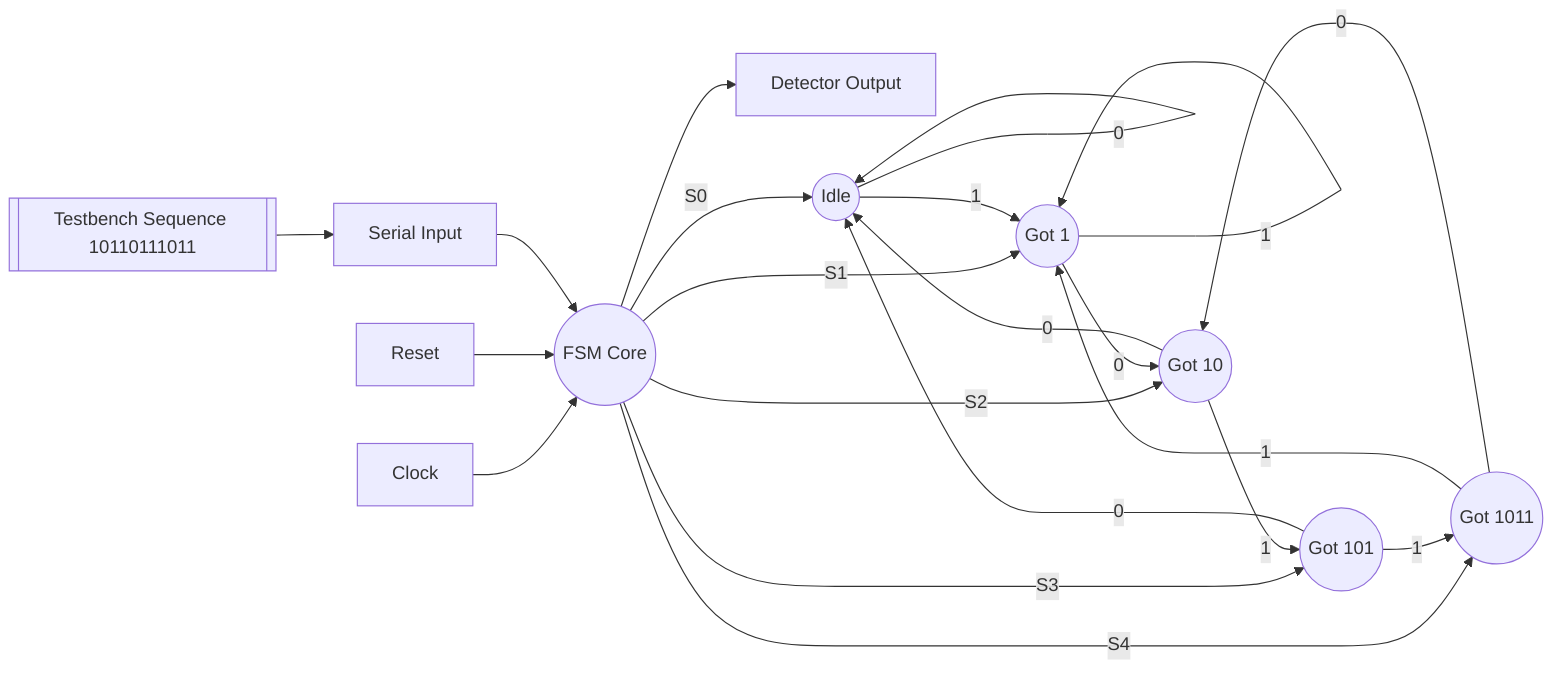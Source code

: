 graph LR
    CLK[Clock] --> FSM((FSM Core))
    RST[Reset] --> FSM
    SI[Serial Input] --> FSM
    FSM --> DET[Detector Output]
    
    TB1[[Testbench Sequence 10110111011]] --> SI
    
    FSM -->|S0| S0((Idle))
    FSM -->|S1| S1((Got 1))
    FSM -->|S2| S2((Got 10))
    FSM -->|S3| S3((Got 101))
    FSM -->|S4| S4((Got 1011))
    
    S0 -->|1| S1
    S0 -->|0| S0
    S1 -->|0| S2
    S1 -->|1| S1
    S2 -->|1| S3
    S2 -->|0| S0
    S3 -->|1| S4
    S3 -->|0| S0
    S4 -->|1| S1
    S4 -->|0| S2